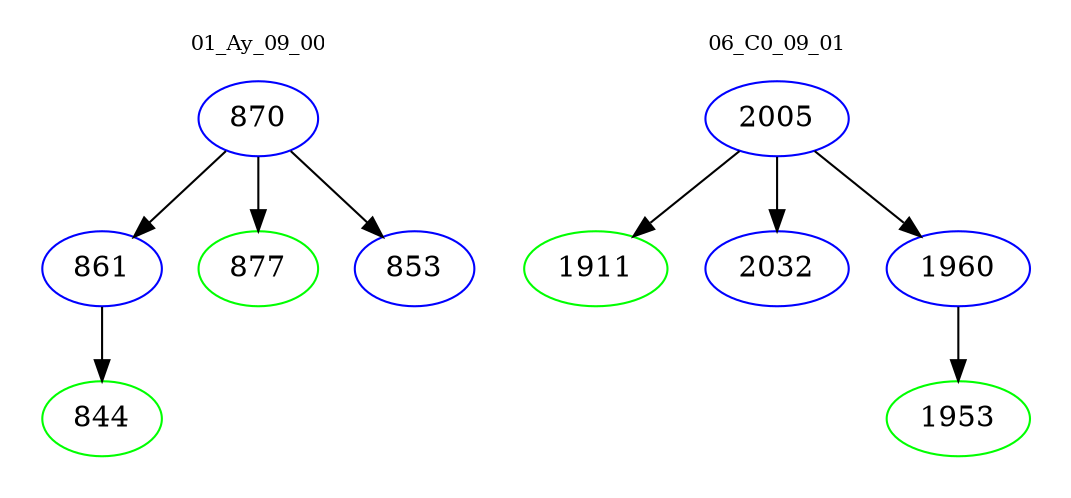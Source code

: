 digraph{
subgraph cluster_0 {
color = white
label = "01_Ay_09_00";
fontsize=10;
T0_870 [label="870", color="blue"]
T0_870 -> T0_861 [color="black"]
T0_861 [label="861", color="blue"]
T0_861 -> T0_844 [color="black"]
T0_844 [label="844", color="green"]
T0_870 -> T0_877 [color="black"]
T0_877 [label="877", color="green"]
T0_870 -> T0_853 [color="black"]
T0_853 [label="853", color="blue"]
}
subgraph cluster_1 {
color = white
label = "06_C0_09_01";
fontsize=10;
T1_2005 [label="2005", color="blue"]
T1_2005 -> T1_1911 [color="black"]
T1_1911 [label="1911", color="green"]
T1_2005 -> T1_2032 [color="black"]
T1_2032 [label="2032", color="blue"]
T1_2005 -> T1_1960 [color="black"]
T1_1960 [label="1960", color="blue"]
T1_1960 -> T1_1953 [color="black"]
T1_1953 [label="1953", color="green"]
}
}

